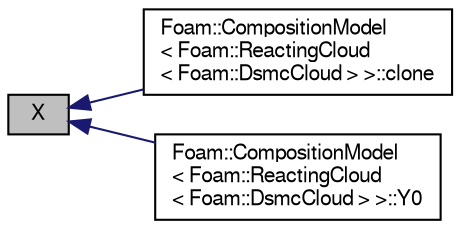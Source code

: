digraph "X"
{
  bgcolor="transparent";
  edge [fontname="FreeSans",fontsize="10",labelfontname="FreeSans",labelfontsize="10"];
  node [fontname="FreeSans",fontsize="10",shape=record];
  rankdir="LR";
  Node105 [label="X",height=0.2,width=0.4,color="black", fillcolor="grey75", style="filled", fontcolor="black"];
  Node105 -> Node106 [dir="back",color="midnightblue",fontsize="10",style="solid",fontname="FreeSans"];
  Node106 [label="Foam::CompositionModel\l\< Foam::ReactingCloud\l\< Foam::DsmcCloud \> \>::clone",height=0.2,width=0.4,color="black",URL="$a23806.html#a978beb1d8454ca481790660427b9b37c",tooltip="Construct and return a clone. "];
  Node105 -> Node107 [dir="back",color="midnightblue",fontsize="10",style="solid",fontname="FreeSans"];
  Node107 [label="Foam::CompositionModel\l\< Foam::ReactingCloud\l\< Foam::DsmcCloud \> \>::Y0",height=0.2,width=0.4,color="black",URL="$a23806.html#addb3a56f19dbf194407838f5a438a6c0",tooltip="Return the list of phase phaseI mass fractions. "];
}
